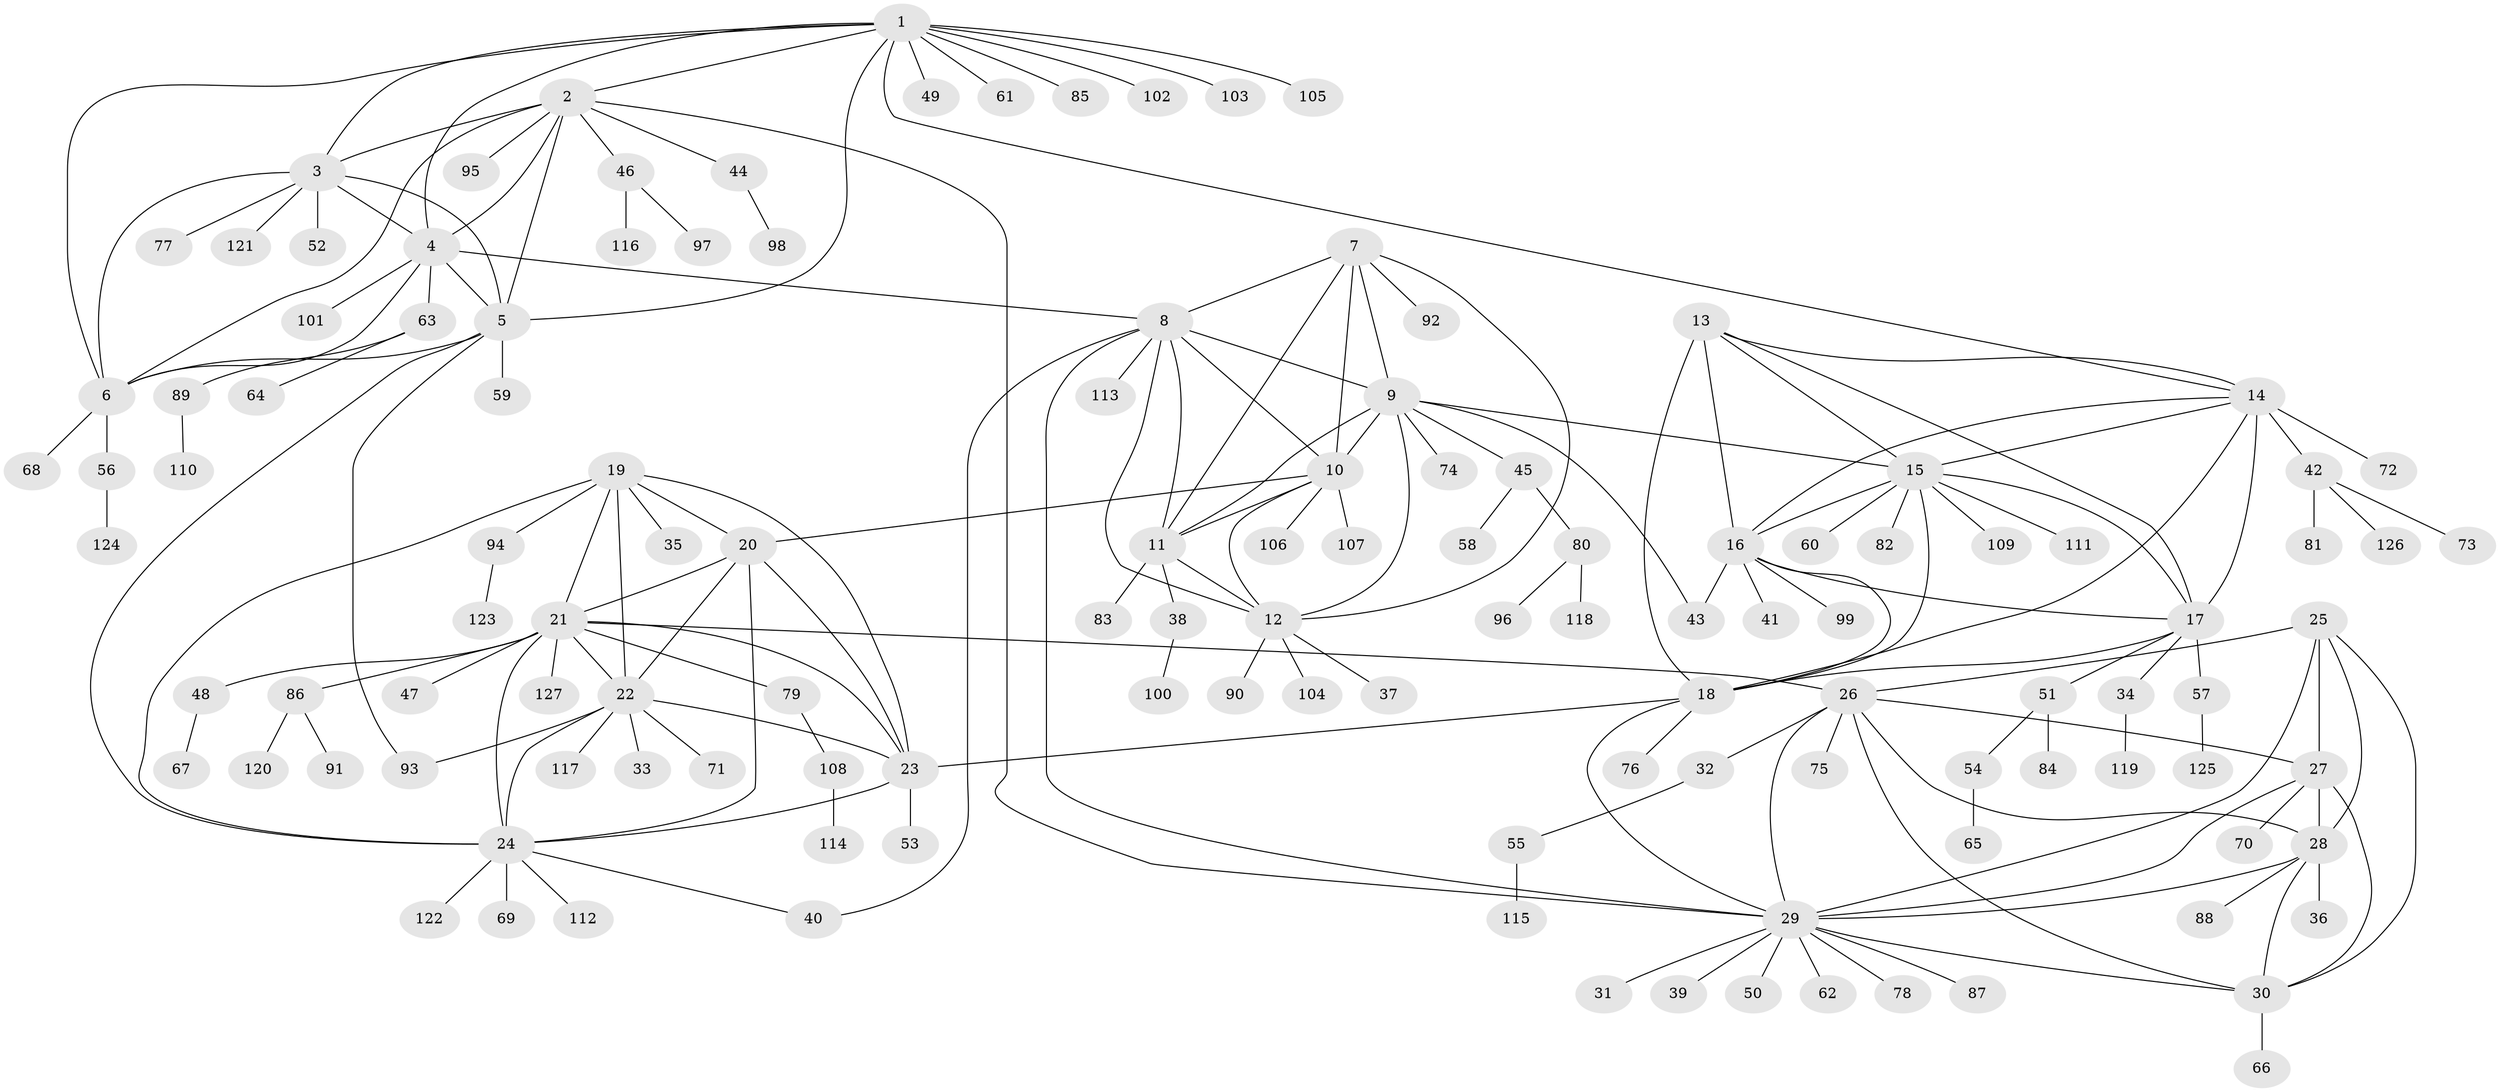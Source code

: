 // Generated by graph-tools (version 1.1) at 2025/37/03/09/25 02:37:45]
// undirected, 127 vertices, 185 edges
graph export_dot {
graph [start="1"]
  node [color=gray90,style=filled];
  1;
  2;
  3;
  4;
  5;
  6;
  7;
  8;
  9;
  10;
  11;
  12;
  13;
  14;
  15;
  16;
  17;
  18;
  19;
  20;
  21;
  22;
  23;
  24;
  25;
  26;
  27;
  28;
  29;
  30;
  31;
  32;
  33;
  34;
  35;
  36;
  37;
  38;
  39;
  40;
  41;
  42;
  43;
  44;
  45;
  46;
  47;
  48;
  49;
  50;
  51;
  52;
  53;
  54;
  55;
  56;
  57;
  58;
  59;
  60;
  61;
  62;
  63;
  64;
  65;
  66;
  67;
  68;
  69;
  70;
  71;
  72;
  73;
  74;
  75;
  76;
  77;
  78;
  79;
  80;
  81;
  82;
  83;
  84;
  85;
  86;
  87;
  88;
  89;
  90;
  91;
  92;
  93;
  94;
  95;
  96;
  97;
  98;
  99;
  100;
  101;
  102;
  103;
  104;
  105;
  106;
  107;
  108;
  109;
  110;
  111;
  112;
  113;
  114;
  115;
  116;
  117;
  118;
  119;
  120;
  121;
  122;
  123;
  124;
  125;
  126;
  127;
  1 -- 2;
  1 -- 3;
  1 -- 4;
  1 -- 5;
  1 -- 6;
  1 -- 14;
  1 -- 49;
  1 -- 61;
  1 -- 85;
  1 -- 102;
  1 -- 103;
  1 -- 105;
  2 -- 3;
  2 -- 4;
  2 -- 5;
  2 -- 6;
  2 -- 29;
  2 -- 44;
  2 -- 46;
  2 -- 95;
  3 -- 4;
  3 -- 5;
  3 -- 6;
  3 -- 52;
  3 -- 77;
  3 -- 121;
  4 -- 5;
  4 -- 6;
  4 -- 8;
  4 -- 63;
  4 -- 101;
  5 -- 6;
  5 -- 24;
  5 -- 59;
  5 -- 93;
  6 -- 56;
  6 -- 68;
  7 -- 8;
  7 -- 9;
  7 -- 10;
  7 -- 11;
  7 -- 12;
  7 -- 92;
  8 -- 9;
  8 -- 10;
  8 -- 11;
  8 -- 12;
  8 -- 29;
  8 -- 40;
  8 -- 113;
  9 -- 10;
  9 -- 11;
  9 -- 12;
  9 -- 15;
  9 -- 43;
  9 -- 45;
  9 -- 74;
  10 -- 11;
  10 -- 12;
  10 -- 20;
  10 -- 106;
  10 -- 107;
  11 -- 12;
  11 -- 38;
  11 -- 83;
  12 -- 37;
  12 -- 90;
  12 -- 104;
  13 -- 14;
  13 -- 15;
  13 -- 16;
  13 -- 17;
  13 -- 18;
  14 -- 15;
  14 -- 16;
  14 -- 17;
  14 -- 18;
  14 -- 42;
  14 -- 72;
  15 -- 16;
  15 -- 17;
  15 -- 18;
  15 -- 60;
  15 -- 82;
  15 -- 109;
  15 -- 111;
  16 -- 17;
  16 -- 18;
  16 -- 41;
  16 -- 43;
  16 -- 99;
  17 -- 18;
  17 -- 34;
  17 -- 51;
  17 -- 57;
  18 -- 23;
  18 -- 29;
  18 -- 76;
  19 -- 20;
  19 -- 21;
  19 -- 22;
  19 -- 23;
  19 -- 24;
  19 -- 35;
  19 -- 94;
  20 -- 21;
  20 -- 22;
  20 -- 23;
  20 -- 24;
  21 -- 22;
  21 -- 23;
  21 -- 24;
  21 -- 26;
  21 -- 47;
  21 -- 48;
  21 -- 79;
  21 -- 86;
  21 -- 127;
  22 -- 23;
  22 -- 24;
  22 -- 33;
  22 -- 71;
  22 -- 93;
  22 -- 117;
  23 -- 24;
  23 -- 53;
  24 -- 40;
  24 -- 69;
  24 -- 112;
  24 -- 122;
  25 -- 26;
  25 -- 27;
  25 -- 28;
  25 -- 29;
  25 -- 30;
  26 -- 27;
  26 -- 28;
  26 -- 29;
  26 -- 30;
  26 -- 32;
  26 -- 75;
  27 -- 28;
  27 -- 29;
  27 -- 30;
  27 -- 70;
  28 -- 29;
  28 -- 30;
  28 -- 36;
  28 -- 88;
  29 -- 30;
  29 -- 31;
  29 -- 39;
  29 -- 50;
  29 -- 62;
  29 -- 78;
  29 -- 87;
  30 -- 66;
  32 -- 55;
  34 -- 119;
  38 -- 100;
  42 -- 73;
  42 -- 81;
  42 -- 126;
  44 -- 98;
  45 -- 58;
  45 -- 80;
  46 -- 97;
  46 -- 116;
  48 -- 67;
  51 -- 54;
  51 -- 84;
  54 -- 65;
  55 -- 115;
  56 -- 124;
  57 -- 125;
  63 -- 64;
  63 -- 89;
  79 -- 108;
  80 -- 96;
  80 -- 118;
  86 -- 91;
  86 -- 120;
  89 -- 110;
  94 -- 123;
  108 -- 114;
}
